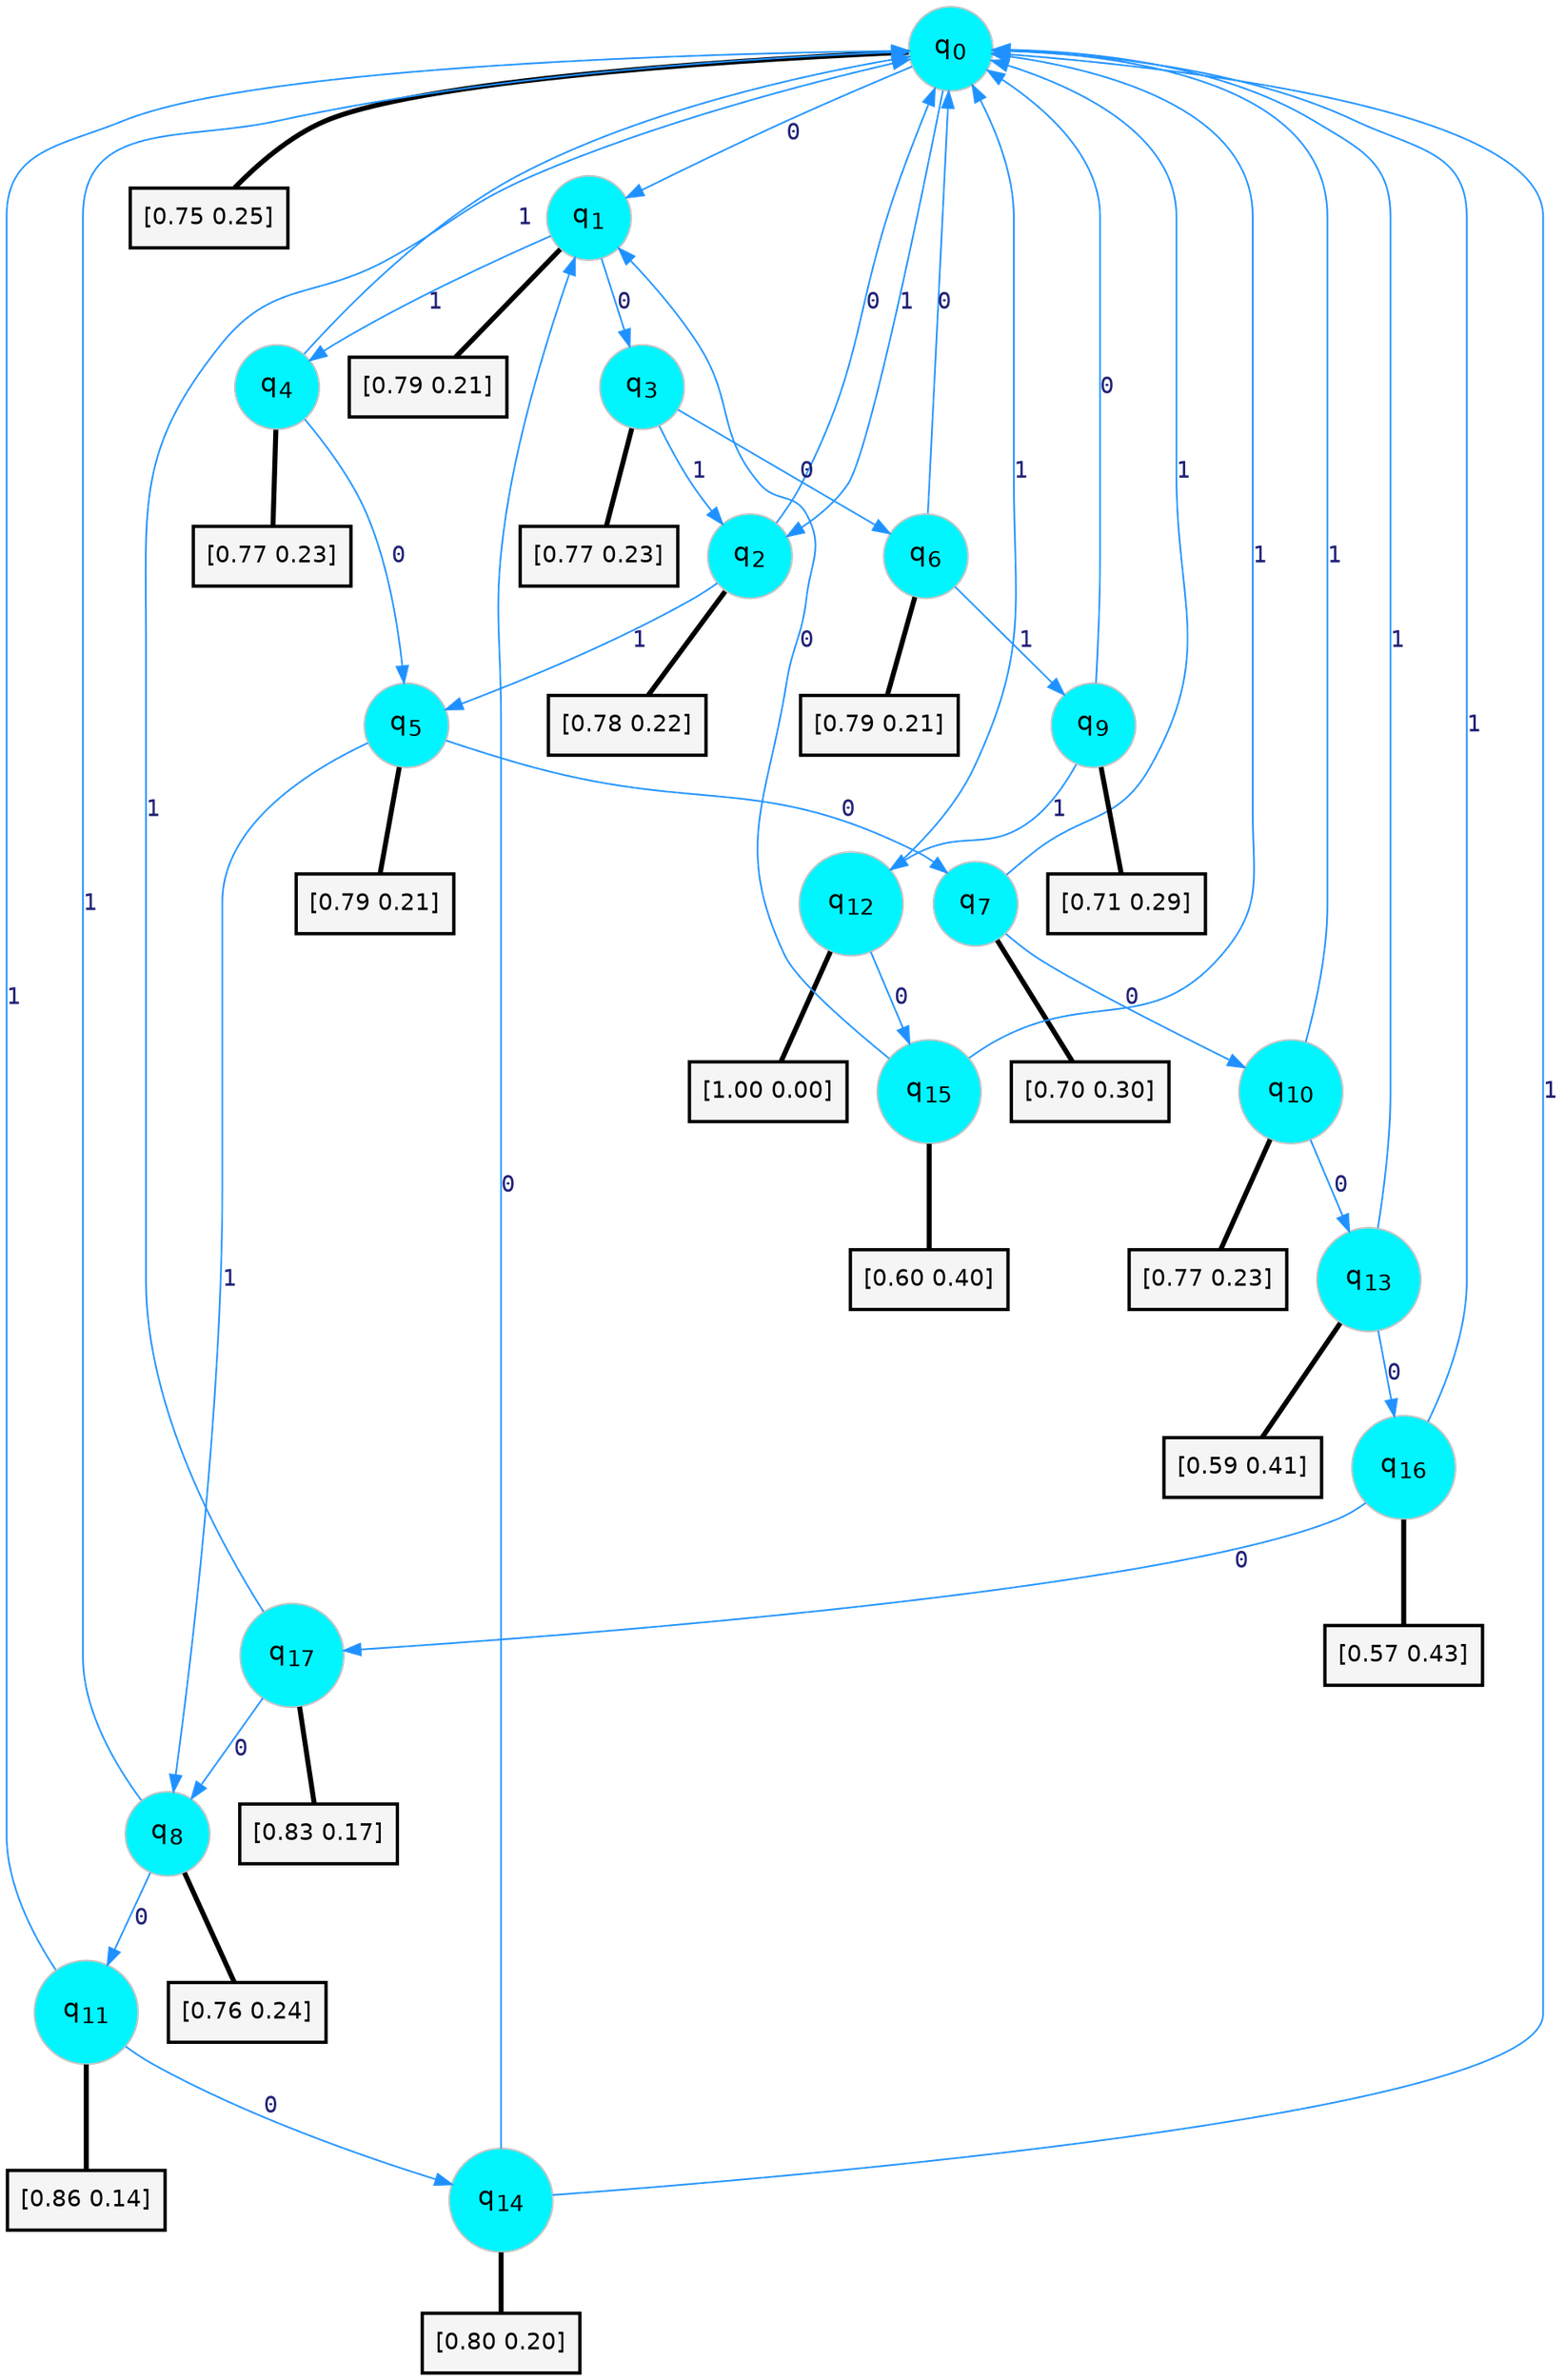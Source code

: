 digraph G {
graph [
bgcolor=transparent, dpi=300, rankdir=TD, size="40,25"];
node [
color=gray, fillcolor=turquoise1, fontcolor=black, fontname=Helvetica, fontsize=16, fontweight=bold, shape=circle, style=filled];
edge [
arrowsize=1, color=dodgerblue1, fontcolor=midnightblue, fontname=courier, fontweight=bold, penwidth=1, style=solid, weight=20];
0[label=<q<SUB>0</SUB>>];
1[label=<q<SUB>1</SUB>>];
2[label=<q<SUB>2</SUB>>];
3[label=<q<SUB>3</SUB>>];
4[label=<q<SUB>4</SUB>>];
5[label=<q<SUB>5</SUB>>];
6[label=<q<SUB>6</SUB>>];
7[label=<q<SUB>7</SUB>>];
8[label=<q<SUB>8</SUB>>];
9[label=<q<SUB>9</SUB>>];
10[label=<q<SUB>10</SUB>>];
11[label=<q<SUB>11</SUB>>];
12[label=<q<SUB>12</SUB>>];
13[label=<q<SUB>13</SUB>>];
14[label=<q<SUB>14</SUB>>];
15[label=<q<SUB>15</SUB>>];
16[label=<q<SUB>16</SUB>>];
17[label=<q<SUB>17</SUB>>];
18[label="[0.75 0.25]", shape=box,fontcolor=black, fontname=Helvetica, fontsize=14, penwidth=2, fillcolor=whitesmoke,color=black];
19[label="[0.79 0.21]", shape=box,fontcolor=black, fontname=Helvetica, fontsize=14, penwidth=2, fillcolor=whitesmoke,color=black];
20[label="[0.78 0.22]", shape=box,fontcolor=black, fontname=Helvetica, fontsize=14, penwidth=2, fillcolor=whitesmoke,color=black];
21[label="[0.77 0.23]", shape=box,fontcolor=black, fontname=Helvetica, fontsize=14, penwidth=2, fillcolor=whitesmoke,color=black];
22[label="[0.77 0.23]", shape=box,fontcolor=black, fontname=Helvetica, fontsize=14, penwidth=2, fillcolor=whitesmoke,color=black];
23[label="[0.79 0.21]", shape=box,fontcolor=black, fontname=Helvetica, fontsize=14, penwidth=2, fillcolor=whitesmoke,color=black];
24[label="[0.79 0.21]", shape=box,fontcolor=black, fontname=Helvetica, fontsize=14, penwidth=2, fillcolor=whitesmoke,color=black];
25[label="[0.70 0.30]", shape=box,fontcolor=black, fontname=Helvetica, fontsize=14, penwidth=2, fillcolor=whitesmoke,color=black];
26[label="[0.76 0.24]", shape=box,fontcolor=black, fontname=Helvetica, fontsize=14, penwidth=2, fillcolor=whitesmoke,color=black];
27[label="[0.71 0.29]", shape=box,fontcolor=black, fontname=Helvetica, fontsize=14, penwidth=2, fillcolor=whitesmoke,color=black];
28[label="[0.77 0.23]", shape=box,fontcolor=black, fontname=Helvetica, fontsize=14, penwidth=2, fillcolor=whitesmoke,color=black];
29[label="[0.86 0.14]", shape=box,fontcolor=black, fontname=Helvetica, fontsize=14, penwidth=2, fillcolor=whitesmoke,color=black];
30[label="[1.00 0.00]", shape=box,fontcolor=black, fontname=Helvetica, fontsize=14, penwidth=2, fillcolor=whitesmoke,color=black];
31[label="[0.59 0.41]", shape=box,fontcolor=black, fontname=Helvetica, fontsize=14, penwidth=2, fillcolor=whitesmoke,color=black];
32[label="[0.80 0.20]", shape=box,fontcolor=black, fontname=Helvetica, fontsize=14, penwidth=2, fillcolor=whitesmoke,color=black];
33[label="[0.60 0.40]", shape=box,fontcolor=black, fontname=Helvetica, fontsize=14, penwidth=2, fillcolor=whitesmoke,color=black];
34[label="[0.57 0.43]", shape=box,fontcolor=black, fontname=Helvetica, fontsize=14, penwidth=2, fillcolor=whitesmoke,color=black];
35[label="[0.83 0.17]", shape=box,fontcolor=black, fontname=Helvetica, fontsize=14, penwidth=2, fillcolor=whitesmoke,color=black];
0->1 [label=0];
0->2 [label=1];
0->18 [arrowhead=none, penwidth=3,color=black];
1->3 [label=0];
1->4 [label=1];
1->19 [arrowhead=none, penwidth=3,color=black];
2->0 [label=0];
2->5 [label=1];
2->20 [arrowhead=none, penwidth=3,color=black];
3->6 [label=0];
3->2 [label=1];
3->21 [arrowhead=none, penwidth=3,color=black];
4->5 [label=0];
4->0 [label=1];
4->22 [arrowhead=none, penwidth=3,color=black];
5->7 [label=0];
5->8 [label=1];
5->23 [arrowhead=none, penwidth=3,color=black];
6->0 [label=0];
6->9 [label=1];
6->24 [arrowhead=none, penwidth=3,color=black];
7->10 [label=0];
7->0 [label=1];
7->25 [arrowhead=none, penwidth=3,color=black];
8->11 [label=0];
8->0 [label=1];
8->26 [arrowhead=none, penwidth=3,color=black];
9->0 [label=0];
9->12 [label=1];
9->27 [arrowhead=none, penwidth=3,color=black];
10->13 [label=0];
10->0 [label=1];
10->28 [arrowhead=none, penwidth=3,color=black];
11->14 [label=0];
11->0 [label=1];
11->29 [arrowhead=none, penwidth=3,color=black];
12->15 [label=0];
12->0 [label=1];
12->30 [arrowhead=none, penwidth=3,color=black];
13->16 [label=0];
13->0 [label=1];
13->31 [arrowhead=none, penwidth=3,color=black];
14->1 [label=0];
14->0 [label=1];
14->32 [arrowhead=none, penwidth=3,color=black];
15->1 [label=0];
15->0 [label=1];
15->33 [arrowhead=none, penwidth=3,color=black];
16->17 [label=0];
16->0 [label=1];
16->34 [arrowhead=none, penwidth=3,color=black];
17->8 [label=0];
17->0 [label=1];
17->35 [arrowhead=none, penwidth=3,color=black];
}
